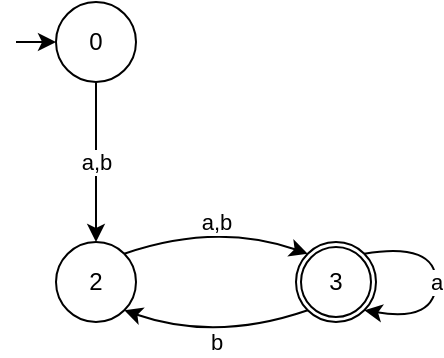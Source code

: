 <mxfile version="24.0.6" type="device">
  <diagram name="Seite-1" id="8Ey9ggm2cK-5IuhsqDdw">
    <mxGraphModel dx="478" dy="305" grid="1" gridSize="10" guides="1" tooltips="1" connect="1" arrows="1" fold="1" page="1" pageScale="1" pageWidth="827" pageHeight="1169" math="0" shadow="0">
      <root>
        <mxCell id="0" />
        <mxCell id="1" parent="0" />
        <mxCell id="FYB1tNpZg5OryoRXFsR8-19" value="0" style="ellipse;whiteSpace=wrap;html=1;" parent="1" vertex="1">
          <mxGeometry x="160" y="280" width="40" height="40" as="geometry" />
        </mxCell>
        <mxCell id="FYB1tNpZg5OryoRXFsR8-21" value="2" style="ellipse;whiteSpace=wrap;html=1;" parent="1" vertex="1">
          <mxGeometry x="160" y="400" width="40" height="40" as="geometry" />
        </mxCell>
        <mxCell id="FYB1tNpZg5OryoRXFsR8-24" value="3" style="ellipse;whiteSpace=wrap;html=1;" parent="1" vertex="1">
          <mxGeometry x="280" y="400" width="40" height="40" as="geometry" />
        </mxCell>
        <mxCell id="FYB1tNpZg5OryoRXFsR8-25" value="" style="ellipse;whiteSpace=wrap;html=1;fillColor=none;" parent="1" vertex="1">
          <mxGeometry x="282.5" y="402.5" width="35" height="35" as="geometry" />
        </mxCell>
        <mxCell id="FYB1tNpZg5OryoRXFsR8-38" value="a" style="endArrow=classic;html=1;rounded=0;exitX=1;exitY=0;exitDx=0;exitDy=0;entryX=1;entryY=1;entryDx=0;entryDy=0;curved=1;" parent="1" source="FYB1tNpZg5OryoRXFsR8-24" target="FYB1tNpZg5OryoRXFsR8-24" edge="1">
          <mxGeometry x="0.001" width="50" height="50" relative="1" as="geometry">
            <mxPoint x="282.498" y="405.858" as="sourcePoint" />
            <mxPoint x="360" y="350" as="targetPoint" />
            <Array as="points">
              <mxPoint x="350" y="400" />
              <mxPoint x="350" y="440" />
            </Array>
            <mxPoint as="offset" />
          </mxGeometry>
        </mxCell>
        <mxCell id="GAdOqfF0Nlo-FUNbNexM-6" value="" style="endArrow=classic;html=1;rounded=0;entryX=0;entryY=0.5;entryDx=0;entryDy=0;" edge="1" parent="1" target="FYB1tNpZg5OryoRXFsR8-19">
          <mxGeometry width="50" height="50" relative="1" as="geometry">
            <mxPoint x="140" y="300" as="sourcePoint" />
            <mxPoint x="350" y="390" as="targetPoint" />
          </mxGeometry>
        </mxCell>
        <mxCell id="GAdOqfF0Nlo-FUNbNexM-7" value="a,b" style="endArrow=classic;html=1;rounded=0;exitX=1;exitY=0;exitDx=0;exitDy=0;entryX=0;entryY=0;entryDx=0;entryDy=0;curved=1;" edge="1" parent="1" source="FYB1tNpZg5OryoRXFsR8-21" target="FYB1tNpZg5OryoRXFsR8-24">
          <mxGeometry width="50" height="50" relative="1" as="geometry">
            <mxPoint x="300" y="400" as="sourcePoint" />
            <mxPoint x="350" y="350" as="targetPoint" />
            <Array as="points">
              <mxPoint x="240" y="390" />
            </Array>
          </mxGeometry>
        </mxCell>
        <mxCell id="GAdOqfF0Nlo-FUNbNexM-8" value="b" style="endArrow=classic;html=1;rounded=0;entryX=1;entryY=1;entryDx=0;entryDy=0;exitX=0;exitY=1;exitDx=0;exitDy=0;curved=1;" edge="1" parent="1" source="FYB1tNpZg5OryoRXFsR8-24" target="FYB1tNpZg5OryoRXFsR8-21">
          <mxGeometry width="50" height="50" relative="1" as="geometry">
            <mxPoint x="300" y="400" as="sourcePoint" />
            <mxPoint x="350" y="350" as="targetPoint" />
            <Array as="points">
              <mxPoint x="240" y="450" />
            </Array>
          </mxGeometry>
        </mxCell>
        <mxCell id="GAdOqfF0Nlo-FUNbNexM-9" value="a,b" style="endArrow=classic;html=1;rounded=0;exitX=0.5;exitY=1;exitDx=0;exitDy=0;entryX=0.5;entryY=0;entryDx=0;entryDy=0;" edge="1" parent="1" source="FYB1tNpZg5OryoRXFsR8-19" target="FYB1tNpZg5OryoRXFsR8-21">
          <mxGeometry width="50" height="50" relative="1" as="geometry">
            <mxPoint x="270" y="370" as="sourcePoint" />
            <mxPoint x="320" y="320" as="targetPoint" />
          </mxGeometry>
        </mxCell>
      </root>
    </mxGraphModel>
  </diagram>
</mxfile>
